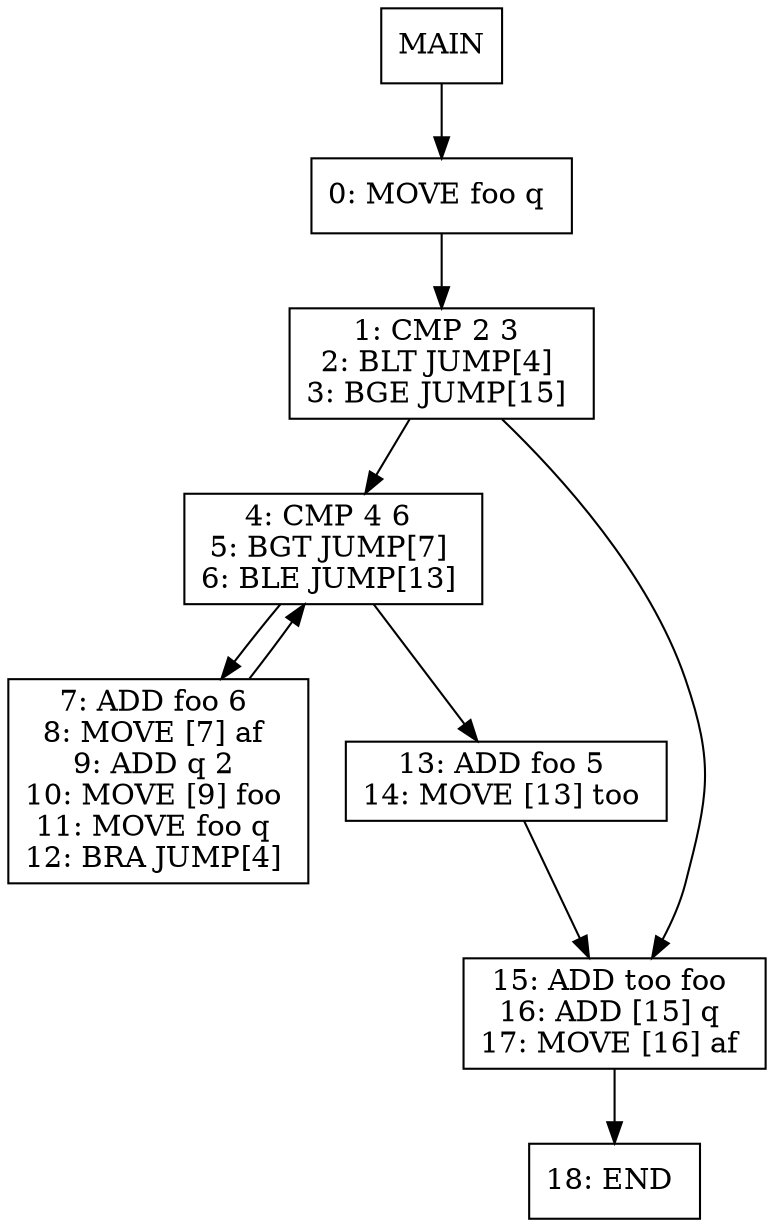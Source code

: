 digraph test029 {
node [shape=box]
1[label="MAIN"]
1 -> 3
3[label="0: MOVE foo q 
"]
3 -> 4
4[label="1: CMP 2 3 
2: BLT JUMP[4] 
3: BGE JUMP[15] 
"]
4 -> 6
6[label="4: CMP 4 6 
5: BGT JUMP[7] 
6: BLE JUMP[13] 
"]
6 -> 8
8[label="7: ADD foo 6 
8: MOVE [7] af 
9: ADD q 2 
10: MOVE [9] foo 
11: MOVE foo q 
12: BRA JUMP[4] 
"]
8 -> 6
6 -> 7
7[label="13: ADD foo 5 
14: MOVE [13] too 
"]
7 -> 5
5[label="15: ADD too foo 
16: ADD [15] q 
17: MOVE [16] af 
"]
5 -> 13
13[label="18: END 
"]
4 -> 5
}
